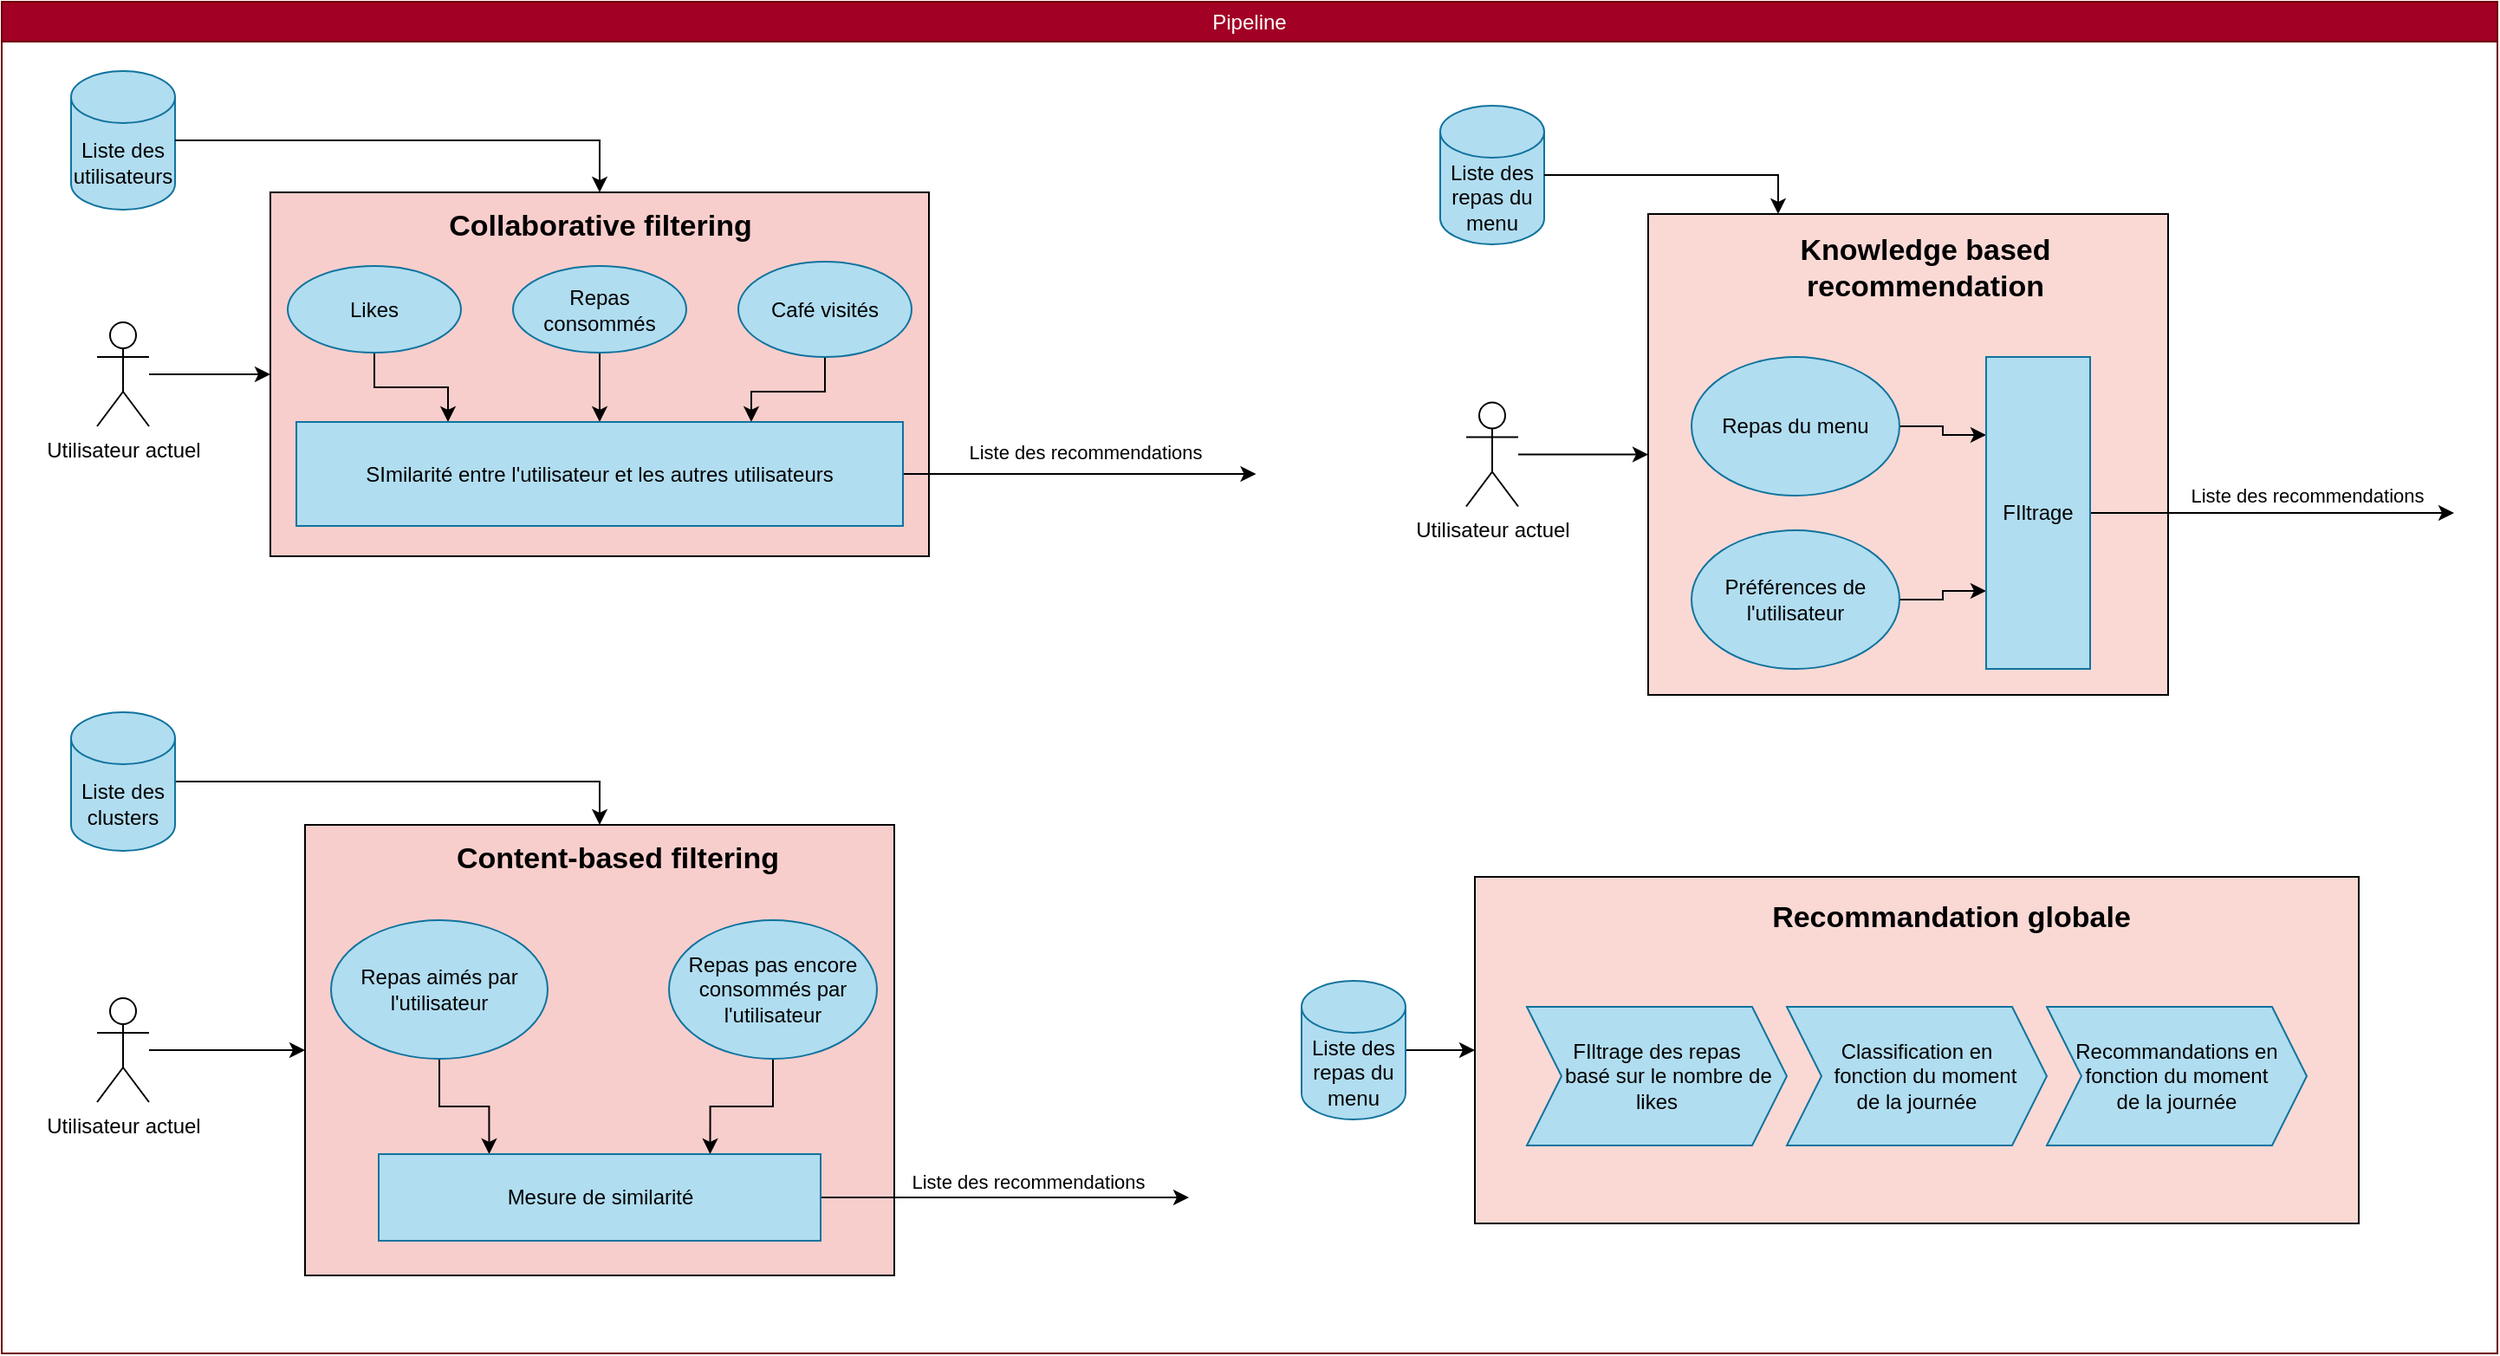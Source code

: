 <mxfile version="24.5.3" type="device">
  <diagram name="Page-1" id="wMl_IH8MpUGWXnB262pv">
    <mxGraphModel dx="2074" dy="1718" grid="1" gridSize="10" guides="1" tooltips="1" connect="1" arrows="1" fold="1" page="0" pageScale="1" pageWidth="1100" pageHeight="850" math="0" shadow="0">
      <root>
        <mxCell id="0" />
        <mxCell id="1" parent="0" />
        <mxCell id="phHJiIVxnzw7fVWkGjG4-1" value="Pipeline" style="swimlane;whiteSpace=wrap;html=1;fillColor=#a20025;fontColor=#ffffff;strokeColor=#6F0000;fontStyle=0" parent="1" vertex="1">
          <mxGeometry x="-400" y="-560" width="1440" height="780" as="geometry">
            <mxRectangle x="60" y="-600" width="80" height="30" as="alternateBounds" />
          </mxGeometry>
        </mxCell>
        <mxCell id="BMXF-OGuLEaI7-zX-QSB-1" value="Liste des utilisateurs" style="shape=cylinder3;whiteSpace=wrap;html=1;boundedLbl=1;backgroundOutline=1;size=15;fillColor=#b1ddf0;strokeColor=#10739e;" vertex="1" parent="phHJiIVxnzw7fVWkGjG4-1">
          <mxGeometry x="40" y="40" width="60" height="80" as="geometry" />
        </mxCell>
        <mxCell id="BMXF-OGuLEaI7-zX-QSB-14" value="Utilisateur actuel" style="shape=umlActor;verticalLabelPosition=bottom;verticalAlign=top;html=1;outlineConnect=0;" vertex="1" parent="phHJiIVxnzw7fVWkGjG4-1">
          <mxGeometry x="55" y="185" width="30" height="60" as="geometry" />
        </mxCell>
        <mxCell id="BMXF-OGuLEaI7-zX-QSB-15" style="edgeStyle=orthogonalEdgeStyle;rounded=0;orthogonalLoop=1;jettySize=auto;html=1;entryX=0;entryY=0.5;entryDx=0;entryDy=0;" edge="1" parent="phHJiIVxnzw7fVWkGjG4-1" source="BMXF-OGuLEaI7-zX-QSB-14" target="BMXF-OGuLEaI7-zX-QSB-2">
          <mxGeometry relative="1" as="geometry" />
        </mxCell>
        <mxCell id="BMXF-OGuLEaI7-zX-QSB-16" style="edgeStyle=orthogonalEdgeStyle;rounded=0;orthogonalLoop=1;jettySize=auto;html=1;entryX=0.5;entryY=0;entryDx=0;entryDy=0;" edge="1" parent="phHJiIVxnzw7fVWkGjG4-1" source="BMXF-OGuLEaI7-zX-QSB-1" target="BMXF-OGuLEaI7-zX-QSB-2">
          <mxGeometry relative="1" as="geometry" />
        </mxCell>
        <mxCell id="BMXF-OGuLEaI7-zX-QSB-2" value="" style="whiteSpace=wrap;html=1;fillColor=#f8cecc;strokeColor=#000000;" vertex="1" parent="phHJiIVxnzw7fVWkGjG4-1">
          <mxGeometry x="155" y="110" width="380" height="210" as="geometry" />
        </mxCell>
        <mxCell id="BMXF-OGuLEaI7-zX-QSB-11" style="edgeStyle=orthogonalEdgeStyle;rounded=0;orthogonalLoop=1;jettySize=auto;html=1;entryX=0.25;entryY=0;entryDx=0;entryDy=0;" edge="1" parent="phHJiIVxnzw7fVWkGjG4-1" source="BMXF-OGuLEaI7-zX-QSB-4" target="BMXF-OGuLEaI7-zX-QSB-7">
          <mxGeometry relative="1" as="geometry" />
        </mxCell>
        <mxCell id="BMXF-OGuLEaI7-zX-QSB-4" value="Likes" style="ellipse;whiteSpace=wrap;html=1;fillColor=#b1ddf0;strokeColor=#10739e;" vertex="1" parent="phHJiIVxnzw7fVWkGjG4-1">
          <mxGeometry x="165" y="152.5" width="100" height="50" as="geometry" />
        </mxCell>
        <mxCell id="BMXF-OGuLEaI7-zX-QSB-13" style="edgeStyle=orthogonalEdgeStyle;rounded=0;orthogonalLoop=1;jettySize=auto;html=1;exitX=0.5;exitY=1;exitDx=0;exitDy=0;" edge="1" parent="phHJiIVxnzw7fVWkGjG4-1" source="BMXF-OGuLEaI7-zX-QSB-5" target="BMXF-OGuLEaI7-zX-QSB-7">
          <mxGeometry relative="1" as="geometry" />
        </mxCell>
        <mxCell id="BMXF-OGuLEaI7-zX-QSB-5" value="Repas consommés" style="ellipse;whiteSpace=wrap;html=1;fillColor=#b1ddf0;strokeColor=#10739e;" vertex="1" parent="phHJiIVxnzw7fVWkGjG4-1">
          <mxGeometry x="295" y="152.5" width="100" height="50" as="geometry" />
        </mxCell>
        <mxCell id="BMXF-OGuLEaI7-zX-QSB-12" style="edgeStyle=orthogonalEdgeStyle;rounded=0;orthogonalLoop=1;jettySize=auto;html=1;entryX=0.75;entryY=0;entryDx=0;entryDy=0;" edge="1" parent="phHJiIVxnzw7fVWkGjG4-1" source="BMXF-OGuLEaI7-zX-QSB-6" target="BMXF-OGuLEaI7-zX-QSB-7">
          <mxGeometry relative="1" as="geometry" />
        </mxCell>
        <mxCell id="BMXF-OGuLEaI7-zX-QSB-6" value="Café visités" style="ellipse;whiteSpace=wrap;html=1;fillColor=#b1ddf0;strokeColor=#10739e;" vertex="1" parent="phHJiIVxnzw7fVWkGjG4-1">
          <mxGeometry x="425" y="150" width="100" height="55" as="geometry" />
        </mxCell>
        <mxCell id="BMXF-OGuLEaI7-zX-QSB-19" style="edgeStyle=orthogonalEdgeStyle;rounded=0;orthogonalLoop=1;jettySize=auto;html=1;exitX=1;exitY=0.5;exitDx=0;exitDy=0;" edge="1" parent="phHJiIVxnzw7fVWkGjG4-1" source="BMXF-OGuLEaI7-zX-QSB-7">
          <mxGeometry relative="1" as="geometry">
            <mxPoint x="723.75" y="272.5" as="targetPoint" />
            <mxPoint x="548.75" y="272" as="sourcePoint" />
          </mxGeometry>
        </mxCell>
        <mxCell id="BMXF-OGuLEaI7-zX-QSB-20" value="Liste des recommendations" style="edgeLabel;html=1;align=center;verticalAlign=middle;resizable=0;points=[];" vertex="1" connectable="0" parent="BMXF-OGuLEaI7-zX-QSB-19">
          <mxGeometry x="0.256" y="2" relative="1" as="geometry">
            <mxPoint x="-23" y="-11" as="offset" />
          </mxGeometry>
        </mxCell>
        <mxCell id="BMXF-OGuLEaI7-zX-QSB-7" value="SImilarité entre l&#39;utilisateur et les autres utilisateurs" style="rounded=0;whiteSpace=wrap;html=1;fillColor=#b1ddf0;strokeColor=#10739e;" vertex="1" parent="phHJiIVxnzw7fVWkGjG4-1">
          <mxGeometry x="170" y="242.5" width="350" height="60" as="geometry" />
        </mxCell>
        <mxCell id="BMXF-OGuLEaI7-zX-QSB-18" value="Collaborative filtering" style="text;html=1;align=center;verticalAlign=middle;whiteSpace=wrap;rounded=0;fontStyle=1;fontSize=17;" vertex="1" parent="phHJiIVxnzw7fVWkGjG4-1">
          <mxGeometry x="252.5" y="120" width="185" height="20" as="geometry" />
        </mxCell>
        <mxCell id="BMXF-OGuLEaI7-zX-QSB-38" style="edgeStyle=orthogonalEdgeStyle;rounded=0;orthogonalLoop=1;jettySize=auto;html=1;entryX=0.5;entryY=0;entryDx=0;entryDy=0;" edge="1" parent="phHJiIVxnzw7fVWkGjG4-1" source="BMXF-OGuLEaI7-zX-QSB-23" target="BMXF-OGuLEaI7-zX-QSB-27">
          <mxGeometry relative="1" as="geometry" />
        </mxCell>
        <mxCell id="BMXF-OGuLEaI7-zX-QSB-23" value="Liste des clusters" style="shape=cylinder3;whiteSpace=wrap;html=1;boundedLbl=1;backgroundOutline=1;size=15;fillColor=#b1ddf0;strokeColor=#10739e;" vertex="1" parent="phHJiIVxnzw7fVWkGjG4-1">
          <mxGeometry x="40" y="410" width="60" height="80" as="geometry" />
        </mxCell>
        <mxCell id="BMXF-OGuLEaI7-zX-QSB-24" value="Utilisateur actuel" style="shape=umlActor;verticalLabelPosition=bottom;verticalAlign=top;html=1;outlineConnect=0;" vertex="1" parent="phHJiIVxnzw7fVWkGjG4-1">
          <mxGeometry x="55" y="575" width="30" height="60" as="geometry" />
        </mxCell>
        <mxCell id="BMXF-OGuLEaI7-zX-QSB-25" style="edgeStyle=orthogonalEdgeStyle;rounded=0;orthogonalLoop=1;jettySize=auto;html=1;entryX=0;entryY=0.5;entryDx=0;entryDy=0;" edge="1" parent="phHJiIVxnzw7fVWkGjG4-1" source="BMXF-OGuLEaI7-zX-QSB-24" target="BMXF-OGuLEaI7-zX-QSB-27">
          <mxGeometry relative="1" as="geometry" />
        </mxCell>
        <mxCell id="BMXF-OGuLEaI7-zX-QSB-27" value="" style="whiteSpace=wrap;html=1;fillColor=#f8cecc;strokeColor=#000000;" vertex="1" parent="phHJiIVxnzw7fVWkGjG4-1">
          <mxGeometry x="175" y="475" width="340" height="260" as="geometry" />
        </mxCell>
        <mxCell id="BMXF-OGuLEaI7-zX-QSB-37" value="Content-based filtering" style="text;html=1;align=center;verticalAlign=middle;whiteSpace=wrap;rounded=0;fontStyle=1;fontSize=17;" vertex="1" parent="phHJiIVxnzw7fVWkGjG4-1">
          <mxGeometry x="258.75" y="485" width="192.5" height="20" as="geometry" />
        </mxCell>
        <mxCell id="BMXF-OGuLEaI7-zX-QSB-51" style="edgeStyle=orthogonalEdgeStyle;rounded=0;orthogonalLoop=1;jettySize=auto;html=1;entryX=0.75;entryY=0;entryDx=0;entryDy=0;" edge="1" parent="phHJiIVxnzw7fVWkGjG4-1" source="BMXF-OGuLEaI7-zX-QSB-42" target="BMXF-OGuLEaI7-zX-QSB-44">
          <mxGeometry relative="1" as="geometry" />
        </mxCell>
        <mxCell id="BMXF-OGuLEaI7-zX-QSB-42" value="Repas pas encore consommés par l&#39;utilisateur" style="ellipse;whiteSpace=wrap;html=1;fillColor=#b1ddf0;strokeColor=#10739e;" vertex="1" parent="phHJiIVxnzw7fVWkGjG4-1">
          <mxGeometry x="385" y="530" width="120" height="80" as="geometry" />
        </mxCell>
        <mxCell id="BMXF-OGuLEaI7-zX-QSB-52" style="edgeStyle=orthogonalEdgeStyle;rounded=0;orthogonalLoop=1;jettySize=auto;html=1;entryX=0.25;entryY=0;entryDx=0;entryDy=0;" edge="1" parent="phHJiIVxnzw7fVWkGjG4-1" source="BMXF-OGuLEaI7-zX-QSB-43" target="BMXF-OGuLEaI7-zX-QSB-44">
          <mxGeometry relative="1" as="geometry" />
        </mxCell>
        <mxCell id="BMXF-OGuLEaI7-zX-QSB-43" value="Repas aimés par l&#39;utilisateur" style="ellipse;whiteSpace=wrap;html=1;fillColor=#b1ddf0;strokeColor=#10739e;" vertex="1" parent="phHJiIVxnzw7fVWkGjG4-1">
          <mxGeometry x="190" y="530" width="125" height="80" as="geometry" />
        </mxCell>
        <mxCell id="BMXF-OGuLEaI7-zX-QSB-55" style="edgeStyle=orthogonalEdgeStyle;rounded=0;orthogonalLoop=1;jettySize=auto;html=1;" edge="1" parent="phHJiIVxnzw7fVWkGjG4-1" source="BMXF-OGuLEaI7-zX-QSB-44">
          <mxGeometry relative="1" as="geometry">
            <mxPoint x="685" y="690" as="targetPoint" />
          </mxGeometry>
        </mxCell>
        <mxCell id="BMXF-OGuLEaI7-zX-QSB-56" value="Liste des recommendations" style="edgeLabel;html=1;align=center;verticalAlign=middle;resizable=0;points=[];" vertex="1" connectable="0" parent="BMXF-OGuLEaI7-zX-QSB-55">
          <mxGeometry x="0.168" y="1" relative="1" as="geometry">
            <mxPoint x="-5" y="-9" as="offset" />
          </mxGeometry>
        </mxCell>
        <mxCell id="BMXF-OGuLEaI7-zX-QSB-44" value="Mesure de similarité" style="rounded=0;whiteSpace=wrap;html=1;fillColor=#b1ddf0;strokeColor=#10739e;" vertex="1" parent="phHJiIVxnzw7fVWkGjG4-1">
          <mxGeometry x="217.5" y="665" width="255" height="50" as="geometry" />
        </mxCell>
        <mxCell id="BMXF-OGuLEaI7-zX-QSB-59" value="Utilisateur actuel" style="shape=umlActor;verticalLabelPosition=bottom;verticalAlign=top;html=1;outlineConnect=0;" vertex="1" parent="phHJiIVxnzw7fVWkGjG4-1">
          <mxGeometry x="845" y="231.25" width="30" height="60" as="geometry" />
        </mxCell>
        <mxCell id="BMXF-OGuLEaI7-zX-QSB-61" value="Liste des repas du menu" style="shape=cylinder3;whiteSpace=wrap;html=1;boundedLbl=1;backgroundOutline=1;size=15;fillColor=#b1ddf0;strokeColor=#10739e;" vertex="1" parent="phHJiIVxnzw7fVWkGjG4-1">
          <mxGeometry x="830" y="60" width="60" height="80" as="geometry" />
        </mxCell>
        <mxCell id="BMXF-OGuLEaI7-zX-QSB-60" value="" style="whiteSpace=wrap;html=1;fillColor=#fad9d5;strokeColor=#000000;" vertex="1" parent="phHJiIVxnzw7fVWkGjG4-1">
          <mxGeometry x="950" y="122.5" width="300" height="277.5" as="geometry" />
        </mxCell>
        <mxCell id="BMXF-OGuLEaI7-zX-QSB-62" style="edgeStyle=orthogonalEdgeStyle;rounded=0;orthogonalLoop=1;jettySize=auto;html=1;entryX=0;entryY=0.5;entryDx=0;entryDy=0;" edge="1" parent="phHJiIVxnzw7fVWkGjG4-1" source="BMXF-OGuLEaI7-zX-QSB-59" target="BMXF-OGuLEaI7-zX-QSB-60">
          <mxGeometry relative="1" as="geometry" />
        </mxCell>
        <mxCell id="BMXF-OGuLEaI7-zX-QSB-63" style="edgeStyle=orthogonalEdgeStyle;rounded=0;orthogonalLoop=1;jettySize=auto;html=1;entryX=0.25;entryY=0;entryDx=0;entryDy=0;" edge="1" parent="phHJiIVxnzw7fVWkGjG4-1" source="BMXF-OGuLEaI7-zX-QSB-61" target="BMXF-OGuLEaI7-zX-QSB-60">
          <mxGeometry relative="1" as="geometry" />
        </mxCell>
        <mxCell id="BMXF-OGuLEaI7-zX-QSB-68" style="edgeStyle=orthogonalEdgeStyle;rounded=0;orthogonalLoop=1;jettySize=auto;html=1;exitX=1;exitY=0.5;exitDx=0;exitDy=0;entryX=0;entryY=0.25;entryDx=0;entryDy=0;" edge="1" parent="phHJiIVxnzw7fVWkGjG4-1" source="BMXF-OGuLEaI7-zX-QSB-64" target="BMXF-OGuLEaI7-zX-QSB-66">
          <mxGeometry relative="1" as="geometry" />
        </mxCell>
        <mxCell id="BMXF-OGuLEaI7-zX-QSB-64" value="Repas du menu" style="ellipse;whiteSpace=wrap;html=1;fillColor=#b1ddf0;strokeColor=#10739e;" vertex="1" parent="phHJiIVxnzw7fVWkGjG4-1">
          <mxGeometry x="975" y="205" width="120" height="80" as="geometry" />
        </mxCell>
        <mxCell id="BMXF-OGuLEaI7-zX-QSB-69" style="edgeStyle=orthogonalEdgeStyle;rounded=0;orthogonalLoop=1;jettySize=auto;html=1;exitX=1;exitY=0.5;exitDx=0;exitDy=0;entryX=0;entryY=0.75;entryDx=0;entryDy=0;" edge="1" parent="phHJiIVxnzw7fVWkGjG4-1" source="BMXF-OGuLEaI7-zX-QSB-65" target="BMXF-OGuLEaI7-zX-QSB-66">
          <mxGeometry relative="1" as="geometry" />
        </mxCell>
        <mxCell id="BMXF-OGuLEaI7-zX-QSB-65" value="Préférences de l&#39;utilisateur" style="ellipse;whiteSpace=wrap;html=1;fillColor=#b1ddf0;strokeColor=#10739e;" vertex="1" parent="phHJiIVxnzw7fVWkGjG4-1">
          <mxGeometry x="975" y="305" width="120" height="80" as="geometry" />
        </mxCell>
        <mxCell id="BMXF-OGuLEaI7-zX-QSB-67" style="edgeStyle=orthogonalEdgeStyle;rounded=0;orthogonalLoop=1;jettySize=auto;html=1;" edge="1" parent="phHJiIVxnzw7fVWkGjG4-1" source="BMXF-OGuLEaI7-zX-QSB-66">
          <mxGeometry relative="1" as="geometry">
            <mxPoint x="1415" y="295" as="targetPoint" />
          </mxGeometry>
        </mxCell>
        <mxCell id="BMXF-OGuLEaI7-zX-QSB-70" value="Liste des recommendations" style="edgeLabel;html=1;align=center;verticalAlign=middle;resizable=0;points=[];" vertex="1" connectable="0" parent="BMXF-OGuLEaI7-zX-QSB-67">
          <mxGeometry x="-0.164" y="-2" relative="1" as="geometry">
            <mxPoint x="37" y="-12" as="offset" />
          </mxGeometry>
        </mxCell>
        <mxCell id="BMXF-OGuLEaI7-zX-QSB-66" value="FIltrage" style="rounded=0;whiteSpace=wrap;html=1;fillColor=#b1ddf0;strokeColor=#10739e;" vertex="1" parent="phHJiIVxnzw7fVWkGjG4-1">
          <mxGeometry x="1145" y="205" width="60" height="180" as="geometry" />
        </mxCell>
        <mxCell id="BMXF-OGuLEaI7-zX-QSB-71" value="Knowledge based recommendation" style="text;html=1;align=center;verticalAlign=middle;whiteSpace=wrap;rounded=0;fontStyle=1;fontSize=17;" vertex="1" parent="phHJiIVxnzw7fVWkGjG4-1">
          <mxGeometry x="990" y="140" width="240" height="27.5" as="geometry" />
        </mxCell>
        <mxCell id="BMXF-OGuLEaI7-zX-QSB-85" style="edgeStyle=orthogonalEdgeStyle;rounded=0;orthogonalLoop=1;jettySize=auto;html=1;entryX=0;entryY=0.5;entryDx=0;entryDy=0;" edge="1" parent="phHJiIVxnzw7fVWkGjG4-1" source="BMXF-OGuLEaI7-zX-QSB-73" target="BMXF-OGuLEaI7-zX-QSB-74">
          <mxGeometry relative="1" as="geometry" />
        </mxCell>
        <mxCell id="BMXF-OGuLEaI7-zX-QSB-73" value="Liste des repas du menu" style="shape=cylinder3;whiteSpace=wrap;html=1;boundedLbl=1;backgroundOutline=1;size=15;fillColor=#b1ddf0;strokeColor=#10739e;" vertex="1" parent="phHJiIVxnzw7fVWkGjG4-1">
          <mxGeometry x="750" y="565" width="60" height="80" as="geometry" />
        </mxCell>
        <mxCell id="BMXF-OGuLEaI7-zX-QSB-74" value="" style="whiteSpace=wrap;html=1;fillColor=#fad9d5;strokeColor=#000000;" vertex="1" parent="phHJiIVxnzw7fVWkGjG4-1">
          <mxGeometry x="850" y="505" width="510" height="200" as="geometry" />
        </mxCell>
        <mxCell id="BMXF-OGuLEaI7-zX-QSB-84" value="Recommandation globale" style="text;html=1;align=center;verticalAlign=middle;whiteSpace=wrap;rounded=0;fontStyle=1;fontSize=17;" vertex="1" parent="phHJiIVxnzw7fVWkGjG4-1">
          <mxGeometry x="1005" y="515" width="240" height="27.5" as="geometry" />
        </mxCell>
        <mxCell id="BMXF-OGuLEaI7-zX-QSB-86" value="FIltrage des repas&lt;br&gt;&amp;nbsp; &amp;nbsp; basé sur le nombre de likes" style="shape=step;perimeter=stepPerimeter;whiteSpace=wrap;html=1;fixedSize=1;fillColor=#b1ddf0;strokeColor=#10739e;" vertex="1" parent="phHJiIVxnzw7fVWkGjG4-1">
          <mxGeometry x="880" y="580" width="150" height="80" as="geometry" />
        </mxCell>
        <mxCell id="BMXF-OGuLEaI7-zX-QSB-87" value="Classification en &lt;br&gt;&amp;nbsp; &amp;nbsp;fonction du moment &lt;br&gt;de la journée" style="shape=step;perimeter=stepPerimeter;whiteSpace=wrap;html=1;fixedSize=1;fillColor=#b1ddf0;strokeColor=#10739e;" vertex="1" parent="phHJiIVxnzw7fVWkGjG4-1">
          <mxGeometry x="1030" y="580" width="150" height="80" as="geometry" />
        </mxCell>
        <mxCell id="BMXF-OGuLEaI7-zX-QSB-90" value="Recommandations en fonction du moment&lt;br&gt;de la journée" style="shape=step;perimeter=stepPerimeter;whiteSpace=wrap;html=1;fixedSize=1;fillColor=#b1ddf0;strokeColor=#10739e;" vertex="1" parent="phHJiIVxnzw7fVWkGjG4-1">
          <mxGeometry x="1180" y="580" width="150" height="80" as="geometry" />
        </mxCell>
      </root>
    </mxGraphModel>
  </diagram>
</mxfile>
